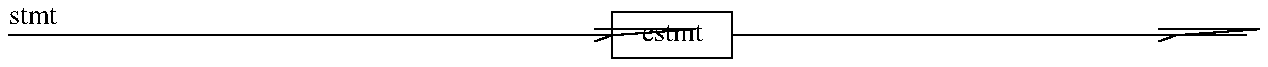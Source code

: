 .\"
.\"	cook - file construction tool
.\"	Copyright (C) 1997 Peter Miller;
.\"	All rights reserved.
.\"
.\"	This program is free software; you can redistribute it and/or modify
.\"	it under the terms of the GNU General Public License as published by
.\"	the Free Software Foundation; either version 2 of the License, or
.\"	(at your option) any later version.
.\"
.\"	This program is distributed in the hope that it will be useful,
.\"	but WITHOUT ANY WARRANTY; without even the implied warranty of
.\"	MERCHANTABILITY or FITNESS FOR A PARTICULAR PURPOSE.  See the
.\"	GNU General Public License for more details.
.\"
.\"	You should have received a copy of the GNU General Public License
.\"	along with this program; if not, write to the Free Software
.\"	Foundation, Inc., 59 Temple Place, Suite 330, Boston, MA 02111, USA.
.\"
.\" MANIFEST: lib/en/user-guide/lang.cstm2.pic
.\"
.PS
line from (0,10.3162) \
	then to (0.796167,10.3162)
"stmt" ljust at (0,10.4002)
line from (0.796167,10.3162) \
	then to (0.944333,10.3162)
line from (0.944333,10.3162) \
	then to (3.01467,10.3162)
line from (3.01467,10.1995) \
	then to (3.6165,10.1995) \
	then to (3.6165,10.4328) \
	then to (3.01467,10.4328) \
	then to (3.01467,10.1995)
"cstmt" at (3.31558,10.3162)
line from (2.93133,10.3439) \
	then to (3.01467,10.3162) \
	then to (2.93133,10.2884)
line from (3.6165,10.3162) \
	then to (5.68683,10.3162)
line from (5.68683,10.3162) \
	then to (5.835,10.3162)
line from (5.75167,10.3439) \
	then to (5.835,10.3162) \
	then to (5.75167,10.2884)
.PE
